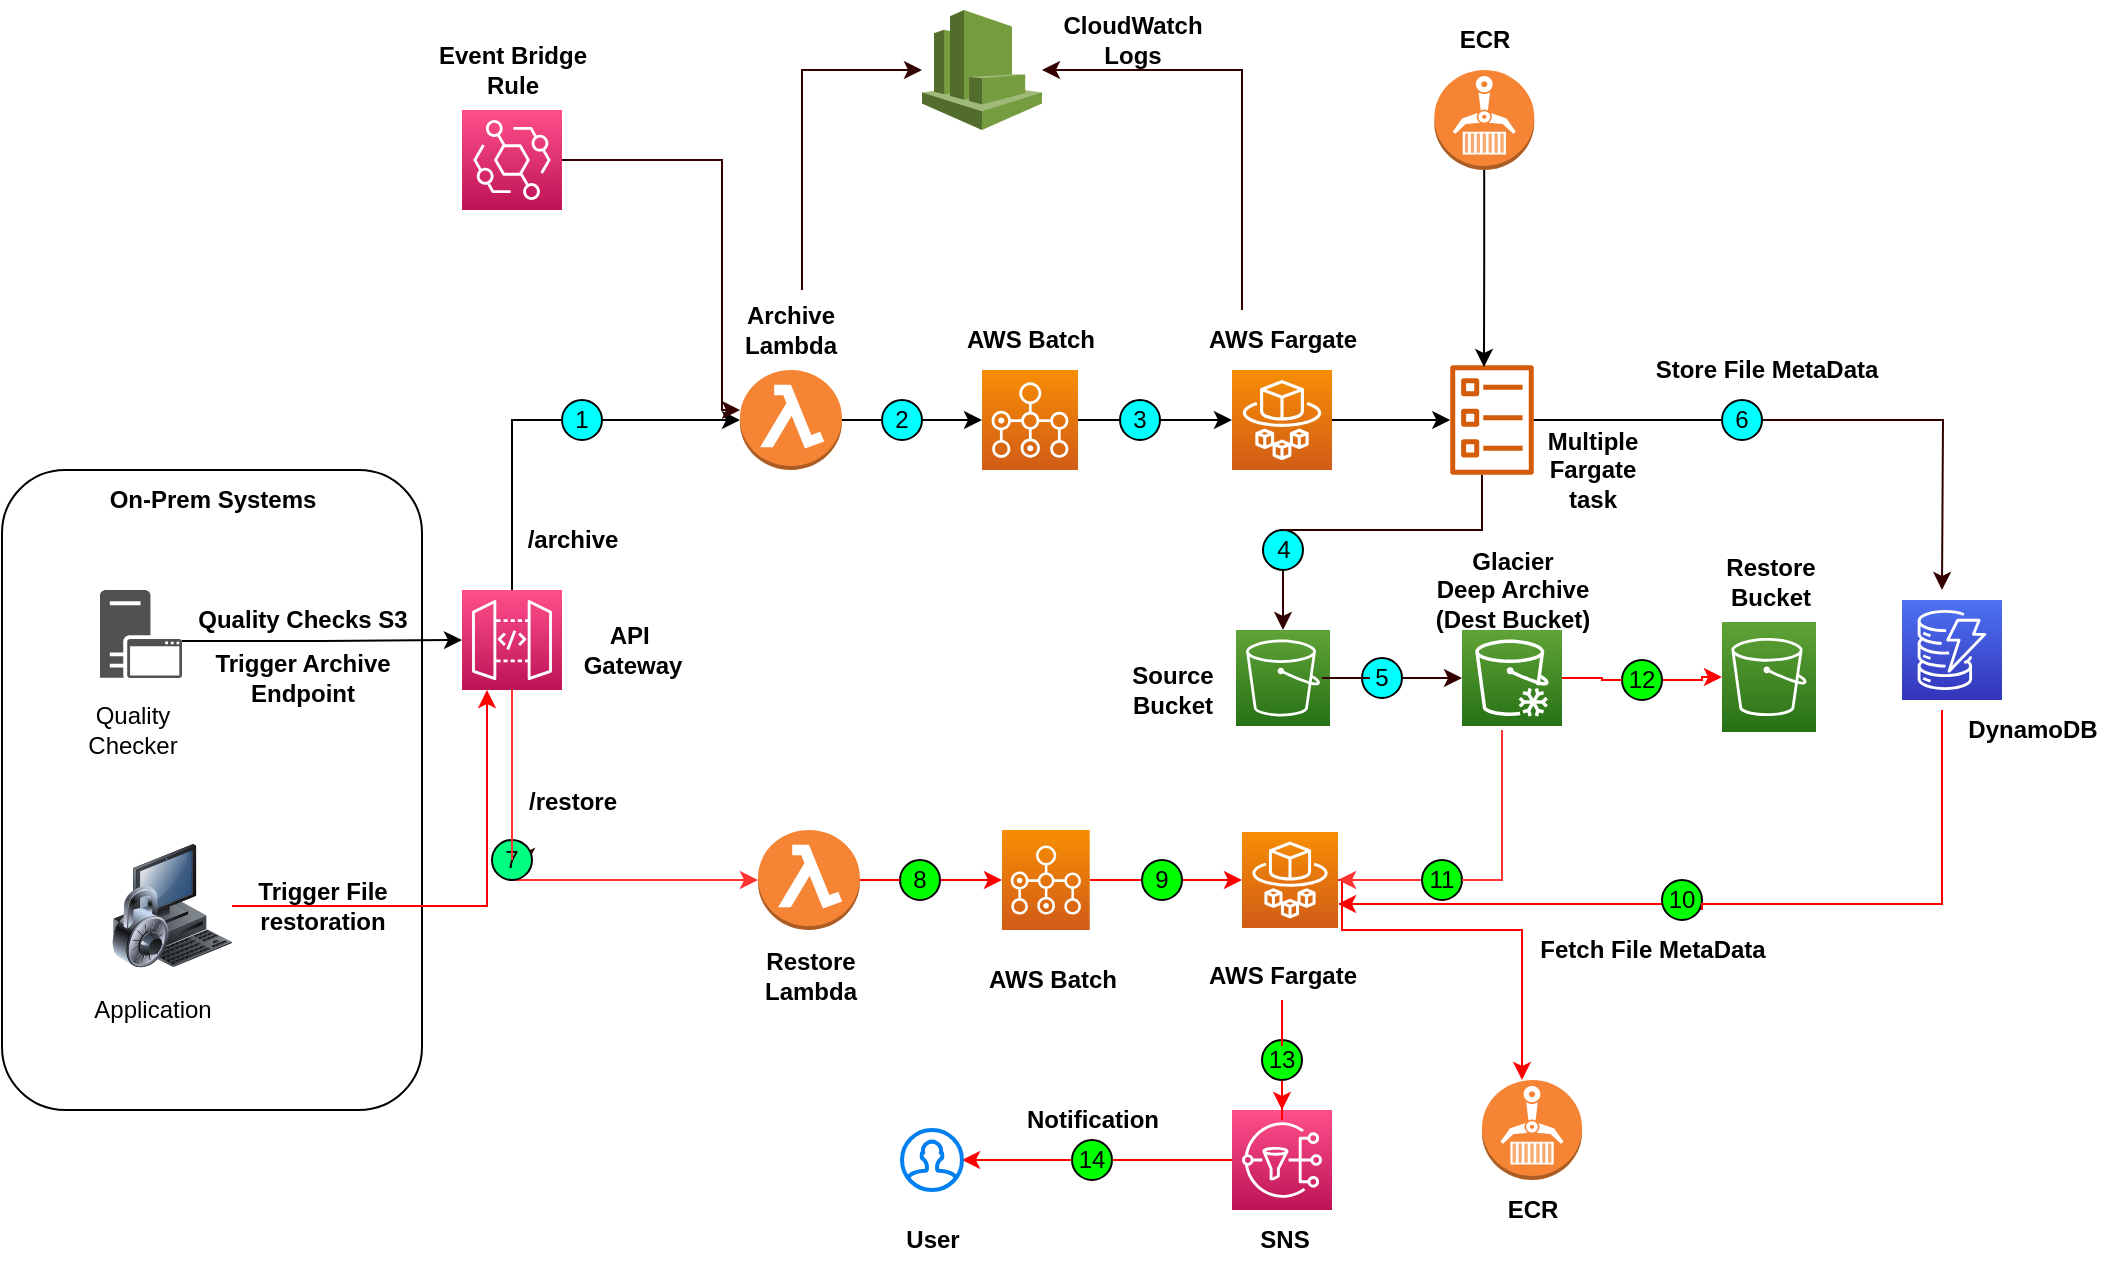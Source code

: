 <mxfile version="20.3.0" type="device" pages="2"><diagram id="QZv9KkBPUdfw9VByg1tx" name="Page-1"><mxGraphModel dx="1242" dy="1817" grid="1" gridSize="10" guides="1" tooltips="1" connect="1" arrows="1" fold="1" page="1" pageScale="1" pageWidth="827" pageHeight="1169" math="0" shadow="0"><root><mxCell id="0"/><mxCell id="1" parent="0"/><mxCell id="D6WN6MfBSXPcnSulpC5y-43" value="" style="rounded=1;whiteSpace=wrap;html=1;" parent="1" vertex="1"><mxGeometry x="10" y="160" width="210" height="320" as="geometry"/></mxCell><mxCell id="D6WN6MfBSXPcnSulpC5y-12" style="edgeStyle=orthogonalEdgeStyle;rounded=0;orthogonalLoop=1;jettySize=auto;html=1;entryX=0;entryY=0.5;entryDx=0;entryDy=0;entryPerimeter=0;startArrow=none;" parent="1" source="D6WN6MfBSXPcnSulpC5y-58" target="D6WN6MfBSXPcnSulpC5y-2" edge="1"><mxGeometry relative="1" as="geometry"><Array as="points"><mxPoint x="270" y="135"/></Array></mxGeometry></mxCell><mxCell id="D6WN6MfBSXPcnSulpC5y-13" style="edgeStyle=orthogonalEdgeStyle;rounded=0;orthogonalLoop=1;jettySize=auto;html=1;entryX=0;entryY=0.5;entryDx=0;entryDy=0;entryPerimeter=0;fillColor=#FF0000;strokeColor=#FF3333;startArrow=none;" parent="1" source="D6WN6MfBSXPcnSulpC5y-73" target="D6WN6MfBSXPcnSulpC5y-3" edge="1"><mxGeometry relative="1" as="geometry"><Array as="points"><mxPoint x="270" y="365"/></Array></mxGeometry></mxCell><mxCell id="D6WN6MfBSXPcnSulpC5y-1" value="" style="sketch=0;points=[[0,0,0],[0.25,0,0],[0.5,0,0],[0.75,0,0],[1,0,0],[0,1,0],[0.25,1,0],[0.5,1,0],[0.75,1,0],[1,1,0],[0,0.25,0],[0,0.5,0],[0,0.75,0],[1,0.25,0],[1,0.5,0],[1,0.75,0]];outlineConnect=0;fontColor=#232F3E;gradientColor=#FF4F8B;gradientDirection=north;fillColor=#BC1356;strokeColor=#ffffff;dashed=0;verticalLabelPosition=bottom;verticalAlign=top;align=center;html=1;fontSize=12;fontStyle=0;aspect=fixed;shape=mxgraph.aws4.resourceIcon;resIcon=mxgraph.aws4.api_gateway;" parent="1" vertex="1"><mxGeometry x="240" y="220" width="50" height="50" as="geometry"/></mxCell><mxCell id="D6WN6MfBSXPcnSulpC5y-14" style="edgeStyle=orthogonalEdgeStyle;rounded=0;orthogonalLoop=1;jettySize=auto;html=1;entryX=0;entryY=0.5;entryDx=0;entryDy=0;entryPerimeter=0;" parent="1" source="D6WN6MfBSXPcnSulpC5y-2" target="D6WN6MfBSXPcnSulpC5y-4" edge="1"><mxGeometry relative="1" as="geometry"/></mxCell><mxCell id="D6WN6MfBSXPcnSulpC5y-2" value="" style="outlineConnect=0;dashed=0;verticalLabelPosition=bottom;verticalAlign=top;align=center;html=1;shape=mxgraph.aws3.lambda_function;fillColor=#F58534;gradientColor=none;" parent="1" vertex="1"><mxGeometry x="379" y="110" width="51" height="50" as="geometry"/></mxCell><mxCell id="D6WN6MfBSXPcnSulpC5y-15" style="edgeStyle=orthogonalEdgeStyle;rounded=0;orthogonalLoop=1;jettySize=auto;html=1;entryX=0;entryY=0.5;entryDx=0;entryDy=0;entryPerimeter=0;strokeColor=#FF0000;startArrow=none;" parent="1" source="D6WN6MfBSXPcnSulpC5y-80" target="D6WN6MfBSXPcnSulpC5y-5" edge="1"><mxGeometry relative="1" as="geometry"/></mxCell><mxCell id="D6WN6MfBSXPcnSulpC5y-3" value="" style="outlineConnect=0;dashed=0;verticalLabelPosition=bottom;verticalAlign=top;align=center;html=1;shape=mxgraph.aws3.lambda_function;fillColor=#F58534;gradientColor=none;" parent="1" vertex="1"><mxGeometry x="388" y="340" width="51" height="50" as="geometry"/></mxCell><mxCell id="D6WN6MfBSXPcnSulpC5y-21" style="edgeStyle=orthogonalEdgeStyle;rounded=0;orthogonalLoop=1;jettySize=auto;html=1;entryX=0;entryY=0.5;entryDx=0;entryDy=0;entryPerimeter=0;startArrow=none;" parent="1" source="D6WN6MfBSXPcnSulpC5y-62" target="D6WN6MfBSXPcnSulpC5y-6" edge="1"><mxGeometry relative="1" as="geometry"/></mxCell><mxCell id="D6WN6MfBSXPcnSulpC5y-4" value="" style="sketch=0;points=[[0,0,0],[0.25,0,0],[0.5,0,0],[0.75,0,0],[1,0,0],[0,1,0],[0.25,1,0],[0.5,1,0],[0.75,1,0],[1,1,0],[0,0.25,0],[0,0.5,0],[0,0.75,0],[1,0.25,0],[1,0.5,0],[1,0.75,0]];outlineConnect=0;fontColor=#232F3E;gradientColor=#F78E04;gradientDirection=north;fillColor=#D05C17;strokeColor=#ffffff;dashed=0;verticalLabelPosition=bottom;verticalAlign=top;align=center;html=1;fontSize=12;fontStyle=0;aspect=fixed;shape=mxgraph.aws4.resourceIcon;resIcon=mxgraph.aws4.batch;" parent="1" vertex="1"><mxGeometry x="500" y="110" width="48" height="50" as="geometry"/></mxCell><mxCell id="D6WN6MfBSXPcnSulpC5y-20" style="edgeStyle=orthogonalEdgeStyle;rounded=0;orthogonalLoop=1;jettySize=auto;html=1;entryX=0;entryY=0.5;entryDx=0;entryDy=0;entryPerimeter=0;strokeColor=#FF0000;" parent="1" source="D6WN6MfBSXPcnSulpC5y-5" target="D6WN6MfBSXPcnSulpC5y-7" edge="1"><mxGeometry relative="1" as="geometry"/></mxCell><mxCell id="D6WN6MfBSXPcnSulpC5y-5" value="" style="sketch=0;points=[[0,0,0],[0.25,0,0],[0.5,0,0],[0.75,0,0],[1,0,0],[0,1,0],[0.25,1,0],[0.5,1,0],[0.75,1,0],[1,1,0],[0,0.25,0],[0,0.5,0],[0,0.75,0],[1,0.25,0],[1,0.5,0],[1,0.75,0]];outlineConnect=0;fontColor=#232F3E;gradientColor=#F78E04;gradientDirection=north;fillColor=#D05C17;strokeColor=#ffffff;dashed=0;verticalLabelPosition=bottom;verticalAlign=top;align=center;html=1;fontSize=12;fontStyle=0;aspect=fixed;shape=mxgraph.aws4.resourceIcon;resIcon=mxgraph.aws4.batch;" parent="1" vertex="1"><mxGeometry x="510" y="340" width="43.86" height="50" as="geometry"/></mxCell><mxCell id="D6WN6MfBSXPcnSulpC5y-56" style="edgeStyle=orthogonalEdgeStyle;rounded=0;orthogonalLoop=1;jettySize=auto;html=1;entryX=0.5;entryY=0;entryDx=0;entryDy=0;entryPerimeter=0;strokeColor=#330000;fillColor=#FF0000;startArrow=none;" parent="1" source="D6WN6MfBSXPcnSulpC5y-64" target="D6WN6MfBSXPcnSulpC5y-27" edge="1"><mxGeometry relative="1" as="geometry"/></mxCell><mxCell id="D_nGCjw0Bk9l_k4n3N_F-2" style="edgeStyle=orthogonalEdgeStyle;rounded=0;orthogonalLoop=1;jettySize=auto;html=1;" edge="1" parent="1" source="D6WN6MfBSXPcnSulpC5y-6" target="GZ-MJwSjL1NUbQyqYoWE-3"><mxGeometry relative="1" as="geometry"><mxPoint x="720" y="135" as="targetPoint"/></mxGeometry></mxCell><mxCell id="D6WN6MfBSXPcnSulpC5y-6" value="" style="sketch=0;points=[[0,0,0],[0.25,0,0],[0.5,0,0],[0.75,0,0],[1,0,0],[0,1,0],[0.25,1,0],[0.5,1,0],[0.75,1,0],[1,1,0],[0,0.25,0],[0,0.5,0],[0,0.75,0],[1,0.25,0],[1,0.5,0],[1,0.75,0]];outlineConnect=0;fontColor=#232F3E;gradientColor=#F78E04;gradientDirection=north;fillColor=#D05C17;strokeColor=#ffffff;dashed=0;verticalLabelPosition=bottom;verticalAlign=top;align=center;html=1;fontSize=12;fontStyle=0;aspect=fixed;shape=mxgraph.aws4.resourceIcon;resIcon=mxgraph.aws4.fargate;" parent="1" vertex="1"><mxGeometry x="625" y="110" width="50" height="50" as="geometry"/></mxCell><mxCell id="D_nGCjw0Bk9l_k4n3N_F-8" style="edgeStyle=orthogonalEdgeStyle;rounded=0;orthogonalLoop=1;jettySize=auto;html=1;strokeColor=#FF0000;" edge="1" parent="1" source="D6WN6MfBSXPcnSulpC5y-7" target="D_nGCjw0Bk9l_k4n3N_F-6"><mxGeometry relative="1" as="geometry"><Array as="points"><mxPoint x="680" y="365"/><mxPoint x="680" y="390"/><mxPoint x="770" y="390"/></Array></mxGeometry></mxCell><mxCell id="D6WN6MfBSXPcnSulpC5y-7" value="" style="sketch=0;points=[[0,0,0],[0.25,0,0],[0.5,0,0],[0.75,0,0],[1,0,0],[0,1,0],[0.25,1,0],[0.5,1,0],[0.75,1,0],[1,1,0],[0,0.25,0],[0,0.5,0],[0,0.75,0],[1,0.25,0],[1,0.5,0],[1,0.75,0]];outlineConnect=0;fontColor=#232F3E;gradientColor=#F78E04;gradientDirection=north;fillColor=#D05C17;strokeColor=#ffffff;dashed=0;verticalLabelPosition=bottom;verticalAlign=top;align=center;html=1;fontSize=12;fontStyle=0;aspect=fixed;shape=mxgraph.aws4.resourceIcon;resIcon=mxgraph.aws4.fargate;" parent="1" vertex="1"><mxGeometry x="630" y="341" width="48" height="48" as="geometry"/></mxCell><mxCell id="D6WN6MfBSXPcnSulpC5y-8" value="" style="sketch=0;points=[[0,0,0],[0.25,0,0],[0.5,0,0],[0.75,0,0],[1,0,0],[0,1,0],[0.25,1,0],[0.5,1,0],[0.75,1,0],[1,1,0],[0,0.25,0],[0,0.5,0],[0,0.75,0],[1,0.25,0],[1,0.5,0],[1,0.75,0]];outlineConnect=0;fontColor=#232F3E;gradientColor=#60A337;gradientDirection=north;fillColor=#277116;strokeColor=#ffffff;dashed=0;verticalLabelPosition=bottom;verticalAlign=top;align=center;html=1;fontSize=12;fontStyle=0;aspect=fixed;shape=mxgraph.aws4.resourceIcon;resIcon=mxgraph.aws4.glacier;" parent="1" vertex="1"><mxGeometry x="740" y="240" width="50" height="48" as="geometry"/></mxCell><mxCell id="D6WN6MfBSXPcnSulpC5y-53" style="edgeStyle=orthogonalEdgeStyle;rounded=0;orthogonalLoop=1;jettySize=auto;html=1;strokeColor=#FF0000;fillColor=#FF0000;" parent="1" source="D6WN6MfBSXPcnSulpC5y-10" target="D6WN6MfBSXPcnSulpC5y-52" edge="1"><mxGeometry relative="1" as="geometry"/></mxCell><mxCell id="D6WN6MfBSXPcnSulpC5y-10" value="" style="sketch=0;points=[[0,0,0],[0.25,0,0],[0.5,0,0],[0.75,0,0],[1,0,0],[0,1,0],[0.25,1,0],[0.5,1,0],[0.75,1,0],[1,1,0],[0,0.25,0],[0,0.5,0],[0,0.75,0],[1,0.25,0],[1,0.5,0],[1,0.75,0]];outlineConnect=0;fontColor=#232F3E;gradientColor=#FF4F8B;gradientDirection=north;fillColor=#BC1356;strokeColor=#ffffff;dashed=0;verticalLabelPosition=bottom;verticalAlign=top;align=center;html=1;fontSize=12;fontStyle=0;aspect=fixed;shape=mxgraph.aws4.resourceIcon;resIcon=mxgraph.aws4.sns;" parent="1" vertex="1"><mxGeometry x="625" y="480" width="50" height="50" as="geometry"/></mxCell><mxCell id="D6WN6MfBSXPcnSulpC5y-11" value="" style="sketch=0;points=[[0,0,0],[0.25,0,0],[0.5,0,0],[0.75,0,0],[1,0,0],[0,1,0],[0.25,1,0],[0.5,1,0],[0.75,1,0],[1,1,0],[0,0.25,0],[0,0.5,0],[0,0.75,0],[1,0.25,0],[1,0.5,0],[1,0.75,0]];outlineConnect=0;fontColor=#232F3E;gradientColor=#4D72F3;gradientDirection=north;fillColor=#3334B9;strokeColor=#ffffff;dashed=0;verticalLabelPosition=bottom;verticalAlign=top;align=center;html=1;fontSize=12;fontStyle=0;aspect=fixed;shape=mxgraph.aws4.resourceIcon;resIcon=mxgraph.aws4.dynamodb;" parent="1" vertex="1"><mxGeometry x="960" y="225" width="50" height="50" as="geometry"/></mxCell><mxCell id="D6WN6MfBSXPcnSulpC5y-16" value="AWS Batch" style="text;html=1;resizable=0;autosize=1;align=center;verticalAlign=middle;points=[];fillColor=none;strokeColor=none;rounded=0;fontStyle=1" parent="1" vertex="1"><mxGeometry x="479" y="80" width="90" height="30" as="geometry"/></mxCell><mxCell id="D6WN6MfBSXPcnSulpC5y-17" value="AWS Batch" style="text;html=1;resizable=0;autosize=1;align=center;verticalAlign=middle;points=[];fillColor=none;strokeColor=none;rounded=0;fontStyle=1" parent="1" vertex="1"><mxGeometry x="490" y="400" width="90" height="30" as="geometry"/></mxCell><mxCell id="D6WN6MfBSXPcnSulpC5y-96" style="edgeStyle=orthogonalEdgeStyle;rounded=0;orthogonalLoop=1;jettySize=auto;html=1;strokeColor=#330000;fillColor=#FF0000;" parent="1" source="D6WN6MfBSXPcnSulpC5y-18" target="D6WN6MfBSXPcnSulpC5y-94" edge="1"><mxGeometry relative="1" as="geometry"><Array as="points"><mxPoint x="410" y="-40"/></Array></mxGeometry></mxCell><mxCell id="D6WN6MfBSXPcnSulpC5y-18" value="Archive&lt;br&gt;Lambda" style="text;html=1;resizable=0;autosize=1;align=center;verticalAlign=middle;points=[];fillColor=none;strokeColor=none;rounded=0;fontStyle=1" parent="1" vertex="1"><mxGeometry x="369" y="70" width="70" height="40" as="geometry"/></mxCell><mxCell id="D6WN6MfBSXPcnSulpC5y-19" value="Restore&lt;br&gt;Lambda" style="text;html=1;resizable=0;autosize=1;align=center;verticalAlign=middle;points=[];fillColor=none;strokeColor=none;rounded=0;fontStyle=1" parent="1" vertex="1"><mxGeometry x="379" y="393" width="70" height="40" as="geometry"/></mxCell><mxCell id="D6WN6MfBSXPcnSulpC5y-98" style="edgeStyle=orthogonalEdgeStyle;rounded=0;orthogonalLoop=1;jettySize=auto;html=1;strokeColor=#330000;fillColor=#FF0000;" parent="1" source="D6WN6MfBSXPcnSulpC5y-22" edge="1"><mxGeometry relative="1" as="geometry"><mxPoint x="530" y="-40" as="targetPoint"/><Array as="points"><mxPoint x="630" y="-40"/></Array></mxGeometry></mxCell><mxCell id="D6WN6MfBSXPcnSulpC5y-22" value="AWS Fargate" style="text;html=1;resizable=0;autosize=1;align=center;verticalAlign=middle;points=[];fillColor=none;strokeColor=none;rounded=0;fontStyle=1" parent="1" vertex="1"><mxGeometry x="600" y="80" width="100" height="30" as="geometry"/></mxCell><mxCell id="D6WN6MfBSXPcnSulpC5y-36" style="edgeStyle=orthogonalEdgeStyle;rounded=0;orthogonalLoop=1;jettySize=auto;html=1;entryX=0.5;entryY=0;entryDx=0;entryDy=0;entryPerimeter=0;strokeColor=#FF0000;startArrow=none;" parent="1" source="D6WN6MfBSXPcnSulpC5y-99" target="D6WN6MfBSXPcnSulpC5y-10" edge="1"><mxGeometry relative="1" as="geometry"/></mxCell><mxCell id="D6WN6MfBSXPcnSulpC5y-23" value="AWS Fargate" style="text;html=1;resizable=0;autosize=1;align=center;verticalAlign=middle;points=[];fillColor=none;strokeColor=none;rounded=0;fontStyle=1" parent="1" vertex="1"><mxGeometry x="600" y="398" width="100" height="30" as="geometry"/></mxCell><mxCell id="D6WN6MfBSXPcnSulpC5y-87" style="edgeStyle=orthogonalEdgeStyle;rounded=0;orthogonalLoop=1;jettySize=auto;html=1;entryX=1;entryY=0.75;entryDx=0;entryDy=0;entryPerimeter=0;strokeColor=#FF0000;fillColor=#FF0000;startArrow=none;" parent="1" source="D6WN6MfBSXPcnSulpC5y-88" target="D6WN6MfBSXPcnSulpC5y-7" edge="1"><mxGeometry relative="1" as="geometry"><Array as="points"><mxPoint x="800" y="377"/><mxPoint x="800" y="377"/></Array></mxGeometry></mxCell><mxCell id="D6WN6MfBSXPcnSulpC5y-26" value="DynamoDB" style="text;html=1;resizable=0;autosize=1;align=center;verticalAlign=middle;points=[];fillColor=none;strokeColor=none;rounded=0;fontStyle=1" parent="1" vertex="1"><mxGeometry x="980" y="275" width="90" height="30" as="geometry"/></mxCell><mxCell id="D6WN6MfBSXPcnSulpC5y-57" style="edgeStyle=orthogonalEdgeStyle;rounded=0;orthogonalLoop=1;jettySize=auto;html=1;entryX=0;entryY=0.5;entryDx=0;entryDy=0;entryPerimeter=0;strokeColor=#330000;fillColor=#FF0000;startArrow=none;" parent="1" source="D6WN6MfBSXPcnSulpC5y-66" target="D6WN6MfBSXPcnSulpC5y-8" edge="1"><mxGeometry relative="1" as="geometry"/></mxCell><mxCell id="D6WN6MfBSXPcnSulpC5y-27" value="" style="sketch=0;points=[[0,0,0],[0.25,0,0],[0.5,0,0],[0.75,0,0],[1,0,0],[0,1,0],[0.25,1,0],[0.5,1,0],[0.75,1,0],[1,1,0],[0,0.25,0],[0,0.5,0],[0,0.75,0],[1,0.25,0],[1,0.5,0],[1,0.75,0]];outlineConnect=0;fontColor=#232F3E;gradientColor=#60A337;gradientDirection=north;fillColor=#277116;strokeColor=#ffffff;dashed=0;verticalLabelPosition=bottom;verticalAlign=top;align=center;html=1;fontSize=12;fontStyle=0;aspect=fixed;shape=mxgraph.aws4.resourceIcon;resIcon=mxgraph.aws4.s3;" parent="1" vertex="1"><mxGeometry x="627" y="240" width="47" height="48" as="geometry"/></mxCell><mxCell id="D6WN6MfBSXPcnSulpC5y-28" value="Source&lt;br&gt;Bucket" style="text;html=1;resizable=0;autosize=1;align=center;verticalAlign=middle;points=[];fillColor=none;strokeColor=none;rounded=0;fontStyle=1" parent="1" vertex="1"><mxGeometry x="565" y="250" width="60" height="40" as="geometry"/></mxCell><mxCell id="D6WN6MfBSXPcnSulpC5y-33" style="edgeStyle=orthogonalEdgeStyle;rounded=0;orthogonalLoop=1;jettySize=auto;html=1;entryX=1;entryY=0.5;entryDx=0;entryDy=0;entryPerimeter=0;strokeColor=#FF3333;startArrow=none;" parent="1" source="D6WN6MfBSXPcnSulpC5y-84" target="D6WN6MfBSXPcnSulpC5y-7" edge="1"><mxGeometry relative="1" as="geometry"><mxPoint x="760" y="290" as="sourcePoint"/><Array as="points"/></mxGeometry></mxCell><mxCell id="D6WN6MfBSXPcnSulpC5y-29" value="Glacier&lt;br&gt;Deep Archive&lt;br&gt;(Dest Bucket)" style="text;html=1;resizable=0;autosize=1;align=center;verticalAlign=middle;points=[];fillColor=none;strokeColor=none;rounded=0;fontStyle=1" parent="1" vertex="1"><mxGeometry x="715" y="190" width="100" height="60" as="geometry"/></mxCell><mxCell id="D6WN6MfBSXPcnSulpC5y-38" style="edgeStyle=orthogonalEdgeStyle;rounded=0;orthogonalLoop=1;jettySize=auto;html=1;entryX=0;entryY=0.5;entryDx=0;entryDy=0;entryPerimeter=0;exitX=1;exitY=0.58;exitDx=0;exitDy=0;exitPerimeter=0;" parent="1" source="D6WN6MfBSXPcnSulpC5y-44" target="D6WN6MfBSXPcnSulpC5y-1" edge="1"><mxGeometry relative="1" as="geometry"><mxPoint x="130" y="245" as="sourcePoint"/></mxGeometry></mxCell><mxCell id="D6WN6MfBSXPcnSulpC5y-39" value="/archive" style="text;html=1;resizable=0;autosize=1;align=center;verticalAlign=middle;points=[];fillColor=none;strokeColor=none;rounded=0;fontStyle=1" parent="1" vertex="1"><mxGeometry x="260" y="180" width="70" height="30" as="geometry"/></mxCell><mxCell id="D6WN6MfBSXPcnSulpC5y-40" value="/restore" style="text;html=1;resizable=0;autosize=1;align=center;verticalAlign=middle;points=[];fillColor=none;strokeColor=none;rounded=0;fontStyle=1;shadow=0;" parent="1" vertex="1"><mxGeometry x="260" y="311" width="70" height="30" as="geometry"/></mxCell><mxCell id="D6WN6MfBSXPcnSulpC5y-41" value="API&amp;nbsp;&lt;br&gt;Gateway" style="text;html=1;resizable=0;autosize=1;align=center;verticalAlign=middle;points=[];fillColor=none;strokeColor=none;rounded=0;fontStyle=1" parent="1" vertex="1"><mxGeometry x="290" y="230" width="70" height="40" as="geometry"/></mxCell><mxCell id="D6WN6MfBSXPcnSulpC5y-42" value="SNS" style="text;html=1;resizable=0;autosize=1;align=center;verticalAlign=middle;points=[];fillColor=none;strokeColor=none;rounded=0;fontStyle=1" parent="1" vertex="1"><mxGeometry x="625.5" y="530" width="50" height="30" as="geometry"/></mxCell><mxCell id="D6WN6MfBSXPcnSulpC5y-44" value="" style="sketch=0;pointerEvents=1;shadow=0;dashed=0;html=1;strokeColor=none;labelPosition=center;verticalLabelPosition=bottom;verticalAlign=top;align=center;fillColor=#515151;shape=mxgraph.mscae.system_center.secondary_site" parent="1" vertex="1"><mxGeometry x="59" y="220" width="41" height="44" as="geometry"/></mxCell><mxCell id="D6WN6MfBSXPcnSulpC5y-49" style="edgeStyle=orthogonalEdgeStyle;rounded=0;orthogonalLoop=1;jettySize=auto;html=1;entryX=0.25;entryY=1;entryDx=0;entryDy=0;entryPerimeter=0;strokeColor=#FF0000;" parent="1" source="D6WN6MfBSXPcnSulpC5y-45" target="D6WN6MfBSXPcnSulpC5y-1" edge="1"><mxGeometry relative="1" as="geometry"/></mxCell><mxCell id="D6WN6MfBSXPcnSulpC5y-45" value="" style="image;html=1;image=img/lib/clip_art/computers/Secure_System_128x128.png" parent="1" vertex="1"><mxGeometry x="65" y="347" width="60" height="62" as="geometry"/></mxCell><mxCell id="D6WN6MfBSXPcnSulpC5y-46" value="Quality Checks S3" style="text;html=1;resizable=0;autosize=1;align=center;verticalAlign=middle;points=[];fillColor=none;strokeColor=none;rounded=0;fontStyle=1" parent="1" vertex="1"><mxGeometry x="95" y="220" width="130" height="30" as="geometry"/></mxCell><mxCell id="D6WN6MfBSXPcnSulpC5y-47" value="Trigger Archive&lt;br&gt;Endpoint" style="text;html=1;resizable=0;autosize=1;align=center;verticalAlign=middle;points=[];fillColor=none;strokeColor=none;rounded=0;fontStyle=1" parent="1" vertex="1"><mxGeometry x="105" y="244" width="110" height="40" as="geometry"/></mxCell><mxCell id="D6WN6MfBSXPcnSulpC5y-48" value="Quality&lt;br&gt;Checker" style="text;html=1;resizable=0;autosize=1;align=center;verticalAlign=middle;points=[];fillColor=none;strokeColor=none;rounded=0;fontStyle=0" parent="1" vertex="1"><mxGeometry x="40" y="270" width="70" height="40" as="geometry"/></mxCell><mxCell id="D6WN6MfBSXPcnSulpC5y-50" value="Application" style="text;html=1;resizable=0;autosize=1;align=center;verticalAlign=middle;points=[];fillColor=none;strokeColor=none;rounded=0;fontStyle=0" parent="1" vertex="1"><mxGeometry x="45" y="415" width="80" height="30" as="geometry"/></mxCell><mxCell id="D6WN6MfBSXPcnSulpC5y-51" value="Trigger File&lt;br&gt;restoration" style="text;html=1;resizable=0;autosize=1;align=center;verticalAlign=middle;points=[];fillColor=none;strokeColor=none;rounded=0;fontStyle=1" parent="1" vertex="1"><mxGeometry x="125" y="358" width="90" height="40" as="geometry"/></mxCell><mxCell id="D6WN6MfBSXPcnSulpC5y-52" value="" style="html=1;verticalLabelPosition=bottom;align=center;labelBackgroundColor=#ffffff;verticalAlign=top;strokeWidth=2;strokeColor=#0080F0;shadow=0;dashed=0;shape=mxgraph.ios7.icons.user;" parent="1" vertex="1"><mxGeometry x="460" y="490" width="30" height="30" as="geometry"/></mxCell><mxCell id="D6WN6MfBSXPcnSulpC5y-54" value="User" style="text;html=1;resizable=0;autosize=1;align=center;verticalAlign=middle;points=[];fillColor=none;strokeColor=none;rounded=0;fontStyle=1" parent="1" vertex="1"><mxGeometry x="450" y="530" width="50" height="30" as="geometry"/></mxCell><mxCell id="D6WN6MfBSXPcnSulpC5y-55" value="Notification" style="text;html=1;resizable=0;autosize=1;align=center;verticalAlign=middle;points=[];fillColor=none;strokeColor=none;rounded=0;fontStyle=1" parent="1" vertex="1"><mxGeometry x="510" y="470" width="90" height="30" as="geometry"/></mxCell><mxCell id="D6WN6MfBSXPcnSulpC5y-58" value="1" style="ellipse;whiteSpace=wrap;html=1;fillColor=#00FFFF;" parent="1" vertex="1"><mxGeometry x="290" y="125" width="20" height="20" as="geometry"/></mxCell><mxCell id="D6WN6MfBSXPcnSulpC5y-59" value="" style="edgeStyle=orthogonalEdgeStyle;rounded=0;orthogonalLoop=1;jettySize=auto;html=1;entryX=0;entryY=0.5;entryDx=0;entryDy=0;entryPerimeter=0;endArrow=none;" parent="1" source="D6WN6MfBSXPcnSulpC5y-1" target="D6WN6MfBSXPcnSulpC5y-58" edge="1"><mxGeometry relative="1" as="geometry"><mxPoint x="270" y="220" as="sourcePoint"/><mxPoint x="379" y="135" as="targetPoint"/><Array as="points"/></mxGeometry></mxCell><mxCell id="D6WN6MfBSXPcnSulpC5y-61" value="2" style="ellipse;whiteSpace=wrap;html=1;fillColor=#00FFFF;" parent="1" vertex="1"><mxGeometry x="450" y="125" width="20" height="20" as="geometry"/></mxCell><mxCell id="D6WN6MfBSXPcnSulpC5y-62" value="3" style="ellipse;whiteSpace=wrap;html=1;fillColor=#00FFFF;" parent="1" vertex="1"><mxGeometry x="569" y="125" width="20" height="20" as="geometry"/></mxCell><mxCell id="D6WN6MfBSXPcnSulpC5y-63" value="" style="edgeStyle=orthogonalEdgeStyle;rounded=0;orthogonalLoop=1;jettySize=auto;html=1;entryX=0;entryY=0.5;entryDx=0;entryDy=0;entryPerimeter=0;endArrow=none;" parent="1" source="D6WN6MfBSXPcnSulpC5y-4" target="D6WN6MfBSXPcnSulpC5y-62" edge="1"><mxGeometry relative="1" as="geometry"><mxPoint x="548" y="135" as="sourcePoint"/><mxPoint x="625" y="135" as="targetPoint"/></mxGeometry></mxCell><mxCell id="D6WN6MfBSXPcnSulpC5y-64" value="4" style="ellipse;whiteSpace=wrap;html=1;fillColor=#00FFFF;" parent="1" vertex="1"><mxGeometry x="640.5" y="190" width="20" height="20" as="geometry"/></mxCell><mxCell id="D6WN6MfBSXPcnSulpC5y-65" value="" style="edgeStyle=orthogonalEdgeStyle;rounded=0;orthogonalLoop=1;jettySize=auto;html=1;entryX=0.5;entryY=0;entryDx=0;entryDy=0;entryPerimeter=0;strokeColor=#330000;fillColor=#FF0000;endArrow=none;" parent="1" source="GZ-MJwSjL1NUbQyqYoWE-3" target="D6WN6MfBSXPcnSulpC5y-64" edge="1"><mxGeometry relative="1" as="geometry"><mxPoint x="710" y="170" as="sourcePoint"/><mxPoint x="650.5" y="240" as="targetPoint"/><Array as="points"><mxPoint x="750" y="190"/></Array></mxGeometry></mxCell><mxCell id="D6WN6MfBSXPcnSulpC5y-66" value="5" style="ellipse;whiteSpace=wrap;html=1;fillColor=#00FFFF;" parent="1" vertex="1"><mxGeometry x="690" y="254" width="20" height="20" as="geometry"/></mxCell><mxCell id="D6WN6MfBSXPcnSulpC5y-69" value="" style="edgeStyle=orthogonalEdgeStyle;rounded=0;orthogonalLoop=1;jettySize=auto;html=1;entryX=0;entryY=0.5;entryDx=0;entryDy=0;entryPerimeter=0;strokeColor=#330000;fillColor=#FF0000;endArrow=none;" parent="1" source="D6WN6MfBSXPcnSulpC5y-27" target="D6WN6MfBSXPcnSulpC5y-66" edge="1"><mxGeometry relative="1" as="geometry"><mxPoint x="674" y="264" as="sourcePoint"/><mxPoint x="740" y="264" as="targetPoint"/></mxGeometry></mxCell><mxCell id="D6WN6MfBSXPcnSulpC5y-79" style="edgeStyle=orthogonalEdgeStyle;rounded=0;orthogonalLoop=1;jettySize=auto;html=1;exitX=1;exitY=0;exitDx=0;exitDy=0;strokeColor=#330000;fillColor=#FF0000;" parent="1" source="D6WN6MfBSXPcnSulpC5y-73" edge="1"><mxGeometry relative="1" as="geometry"><mxPoint x="272" y="358" as="targetPoint"/></mxGeometry></mxCell><mxCell id="D6WN6MfBSXPcnSulpC5y-73" value="7" style="ellipse;whiteSpace=wrap;html=1;fillColor=#00FF80;" parent="1" vertex="1"><mxGeometry x="255" y="345" width="20" height="20" as="geometry"/></mxCell><mxCell id="D6WN6MfBSXPcnSulpC5y-78" value="" style="edgeStyle=orthogonalEdgeStyle;rounded=0;orthogonalLoop=1;jettySize=auto;html=1;fillColor=#FF0000;strokeColor=#FF3333;endArrow=none;" parent="1" source="D6WN6MfBSXPcnSulpC5y-1" edge="1"><mxGeometry relative="1" as="geometry"><mxPoint x="270" y="270" as="sourcePoint"/><mxPoint x="265" y="355" as="targetPoint"/><Array as="points"><mxPoint x="265" y="350"/><mxPoint x="265" y="350"/></Array></mxGeometry></mxCell><mxCell id="D6WN6MfBSXPcnSulpC5y-80" value="8" style="ellipse;whiteSpace=wrap;html=1;fillColor=#00FF00;" parent="1" vertex="1"><mxGeometry x="459" y="355" width="20" height="20" as="geometry"/></mxCell><mxCell id="D6WN6MfBSXPcnSulpC5y-81" value="" style="edgeStyle=orthogonalEdgeStyle;rounded=0;orthogonalLoop=1;jettySize=auto;html=1;entryX=0;entryY=0.5;entryDx=0;entryDy=0;entryPerimeter=0;strokeColor=#FF0000;endArrow=none;" parent="1" source="D6WN6MfBSXPcnSulpC5y-3" target="D6WN6MfBSXPcnSulpC5y-80" edge="1"><mxGeometry relative="1" as="geometry"><mxPoint x="439" y="365" as="sourcePoint"/><mxPoint x="510" y="365" as="targetPoint"/></mxGeometry></mxCell><mxCell id="D6WN6MfBSXPcnSulpC5y-82" value="9" style="ellipse;whiteSpace=wrap;html=1;fillColor=#00FF00;" parent="1" vertex="1"><mxGeometry x="580" y="355" width="20" height="20" as="geometry"/></mxCell><mxCell id="D6WN6MfBSXPcnSulpC5y-84" value="11" style="ellipse;whiteSpace=wrap;html=1;fillColor=#00FF00;" parent="1" vertex="1"><mxGeometry x="720" y="355" width="20" height="20" as="geometry"/></mxCell><mxCell id="D6WN6MfBSXPcnSulpC5y-85" value="" style="edgeStyle=orthogonalEdgeStyle;rounded=0;orthogonalLoop=1;jettySize=auto;html=1;entryX=1;entryY=0.5;entryDx=0;entryDy=0;entryPerimeter=0;strokeColor=#FF3333;endArrow=none;" parent="1" target="D6WN6MfBSXPcnSulpC5y-84" edge="1"><mxGeometry relative="1" as="geometry"><mxPoint x="760" y="290" as="sourcePoint"/><mxPoint x="678" y="365" as="targetPoint"/><Array as="points"><mxPoint x="760" y="365"/></Array></mxGeometry></mxCell><mxCell id="D6WN6MfBSXPcnSulpC5y-88" value="10" style="ellipse;whiteSpace=wrap;html=1;fillColor=#00FF00;" parent="1" vertex="1"><mxGeometry x="840" y="365" width="20" height="20" as="geometry"/></mxCell><mxCell id="D6WN6MfBSXPcnSulpC5y-89" value="" style="edgeStyle=orthogonalEdgeStyle;rounded=0;orthogonalLoop=1;jettySize=auto;html=1;entryX=1;entryY=0.75;entryDx=0;entryDy=0;entryPerimeter=0;strokeColor=#FF0000;fillColor=#FF0000;endArrow=none;" parent="1" target="D6WN6MfBSXPcnSulpC5y-88" edge="1"><mxGeometry relative="1" as="geometry"><mxPoint x="980" y="280" as="sourcePoint"/><mxPoint x="678" y="377" as="targetPoint"/><Array as="points"><mxPoint x="980" y="295"/><mxPoint x="980" y="377"/><mxPoint x="860" y="377"/></Array></mxGeometry></mxCell><mxCell id="D6WN6MfBSXPcnSulpC5y-92" value="Fetch File MetaData" style="text;html=1;resizable=0;autosize=1;align=center;verticalAlign=middle;points=[];fillColor=none;strokeColor=none;rounded=0;fontStyle=1" parent="1" vertex="1"><mxGeometry x="765" y="385" width="140" height="30" as="geometry"/></mxCell><mxCell id="D6WN6MfBSXPcnSulpC5y-93" value="Store File MetaData" style="text;html=1;resizable=0;autosize=1;align=center;verticalAlign=middle;points=[];fillColor=none;strokeColor=none;rounded=0;fontStyle=1" parent="1" vertex="1"><mxGeometry x="827" y="95" width="130" height="30" as="geometry"/></mxCell><mxCell id="D6WN6MfBSXPcnSulpC5y-94" value="" style="outlineConnect=0;dashed=0;verticalLabelPosition=bottom;verticalAlign=top;align=center;html=1;shape=mxgraph.aws3.cloudwatch;fillColor=#759C3E;gradientColor=none;shadow=0;strokeColor=#FF0000;" parent="1" vertex="1"><mxGeometry x="470" y="-70" width="60" height="60" as="geometry"/></mxCell><mxCell id="D6WN6MfBSXPcnSulpC5y-95" value="CloudWatch&lt;br&gt;Logs" style="text;html=1;resizable=0;autosize=1;align=center;verticalAlign=middle;points=[];fillColor=none;strokeColor=none;rounded=0;fontStyle=1" parent="1" vertex="1"><mxGeometry x="530" y="-75" width="90" height="40" as="geometry"/></mxCell><mxCell id="D6WN6MfBSXPcnSulpC5y-99" value="13" style="ellipse;whiteSpace=wrap;html=1;fillColor=#00FF00;" parent="1" vertex="1"><mxGeometry x="640" y="445" width="20" height="20" as="geometry"/></mxCell><mxCell id="D6WN6MfBSXPcnSulpC5y-100" value="" style="edgeStyle=orthogonalEdgeStyle;rounded=0;orthogonalLoop=1;jettySize=auto;html=1;entryX=0.5;entryY=0;entryDx=0;entryDy=0;entryPerimeter=0;strokeColor=#FF0000;endArrow=none;" parent="1" source="D6WN6MfBSXPcnSulpC5y-23" target="D6WN6MfBSXPcnSulpC5y-99" edge="1"><mxGeometry relative="1" as="geometry"><mxPoint x="650" y="428" as="sourcePoint"/><mxPoint x="650" y="480" as="targetPoint"/></mxGeometry></mxCell><mxCell id="D6WN6MfBSXPcnSulpC5y-101" value="14" style="ellipse;whiteSpace=wrap;html=1;fillColor=#00FF00;" parent="1" vertex="1"><mxGeometry x="545" y="495" width="20" height="20" as="geometry"/></mxCell><mxCell id="GZ-MJwSjL1NUbQyqYoWE-2" value="Multiple&lt;br&gt;Fargate&lt;br&gt;task" style="text;html=1;resizable=0;autosize=1;align=center;verticalAlign=middle;points=[];fillColor=none;strokeColor=none;rounded=0;fontStyle=1" parent="1" vertex="1"><mxGeometry x="770" y="130" width="70" height="60" as="geometry"/></mxCell><mxCell id="GZ-MJwSjL1NUbQyqYoWE-3" value="" style="sketch=0;outlineConnect=0;fontColor=#232F3E;gradientColor=none;fillColor=#D45B07;strokeColor=none;dashed=0;verticalLabelPosition=bottom;verticalAlign=top;align=center;html=1;fontSize=12;fontStyle=0;aspect=fixed;pointerEvents=1;shape=mxgraph.aws4.ecs_task;shadow=0;" parent="1" vertex="1"><mxGeometry x="733.86" y="107.57" width="42.28" height="54.85" as="geometry"/></mxCell><mxCell id="GZ-MJwSjL1NUbQyqYoWE-7" style="edgeStyle=orthogonalEdgeStyle;rounded=0;orthogonalLoop=1;jettySize=auto;html=1;strokeColor=#330000;fillColor=#FF0000;" parent="1" source="GZ-MJwSjL1NUbQyqYoWE-5" target="D6WN6MfBSXPcnSulpC5y-2" edge="1"><mxGeometry relative="1" as="geometry"><Array as="points"><mxPoint x="370" y="5"/><mxPoint x="370" y="130"/></Array></mxGeometry></mxCell><mxCell id="GZ-MJwSjL1NUbQyqYoWE-5" value="" style="sketch=0;points=[[0,0,0],[0.25,0,0],[0.5,0,0],[0.75,0,0],[1,0,0],[0,1,0],[0.25,1,0],[0.5,1,0],[0.75,1,0],[1,1,0],[0,0.25,0],[0,0.5,0],[0,0.75,0],[1,0.25,0],[1,0.5,0],[1,0.75,0]];outlineConnect=0;fontColor=#232F3E;gradientColor=#FF4F8B;gradientDirection=north;fillColor=#BC1356;strokeColor=#ffffff;dashed=0;verticalLabelPosition=bottom;verticalAlign=top;align=center;html=1;fontSize=12;fontStyle=0;aspect=fixed;shape=mxgraph.aws4.resourceIcon;resIcon=mxgraph.aws4.eventbridge;shadow=0;" parent="1" vertex="1"><mxGeometry x="240" y="-20" width="50" height="50" as="geometry"/></mxCell><mxCell id="GZ-MJwSjL1NUbQyqYoWE-6" value="Event Bridge&lt;br&gt;Rule" style="text;html=1;resizable=0;autosize=1;align=center;verticalAlign=middle;points=[];fillColor=none;strokeColor=none;rounded=0;fontStyle=1" parent="1" vertex="1"><mxGeometry x="215" y="-60" width="100" height="40" as="geometry"/></mxCell><mxCell id="GZ-MJwSjL1NUbQyqYoWE-9" value="" style="sketch=0;points=[[0,0,0],[0.25,0,0],[0.5,0,0],[0.75,0,0],[1,0,0],[0,1,0],[0.25,1,0],[0.5,1,0],[0.75,1,0],[1,1,0],[0,0.25,0],[0,0.5,0],[0,0.75,0],[1,0.25,0],[1,0.5,0],[1,0.75,0]];outlineConnect=0;fontColor=#232F3E;gradientColor=#60A337;gradientDirection=north;fillColor=#277116;strokeColor=#ffffff;dashed=0;verticalLabelPosition=bottom;verticalAlign=top;align=center;html=1;fontSize=12;fontStyle=0;aspect=fixed;shape=mxgraph.aws4.resourceIcon;resIcon=mxgraph.aws4.s3;" parent="1" vertex="1"><mxGeometry x="870" y="236" width="47" height="55" as="geometry"/></mxCell><mxCell id="GZ-MJwSjL1NUbQyqYoWE-10" value="Restore&lt;br&gt;Bucket" style="text;html=1;resizable=0;autosize=1;align=center;verticalAlign=middle;points=[];fillColor=none;strokeColor=none;rounded=0;fontStyle=1" parent="1" vertex="1"><mxGeometry x="858.5" y="196" width="70" height="40" as="geometry"/></mxCell><mxCell id="GZ-MJwSjL1NUbQyqYoWE-11" style="edgeStyle=orthogonalEdgeStyle;rounded=0;orthogonalLoop=1;jettySize=auto;html=1;entryX=0;entryY=0.5;entryDx=0;entryDy=0;entryPerimeter=0;strokeColor=#FF0000;fillColor=#FF0000;startArrow=none;" parent="1" source="D6WN6MfBSXPcnSulpC5y-60" target="GZ-MJwSjL1NUbQyqYoWE-9" edge="1"><mxGeometry relative="1" as="geometry"/></mxCell><mxCell id="D6WN6MfBSXPcnSulpC5y-60" value="12" style="ellipse;whiteSpace=wrap;html=1;fillColor=#00FF00;" parent="1" vertex="1"><mxGeometry x="820" y="255" width="20" height="20" as="geometry"/></mxCell><mxCell id="GZ-MJwSjL1NUbQyqYoWE-12" value="" style="edgeStyle=orthogonalEdgeStyle;rounded=0;orthogonalLoop=1;jettySize=auto;html=1;entryX=0;entryY=0.5;entryDx=0;entryDy=0;entryPerimeter=0;strokeColor=#FF0000;fillColor=#FF0000;endArrow=none;" parent="1" source="D6WN6MfBSXPcnSulpC5y-8" target="D6WN6MfBSXPcnSulpC5y-60" edge="1"><mxGeometry relative="1" as="geometry"><mxPoint x="790" y="264" as="sourcePoint"/><mxPoint x="870" y="263.5" as="targetPoint"/></mxGeometry></mxCell><mxCell id="GZ-MJwSjL1NUbQyqYoWE-15" style="edgeStyle=orthogonalEdgeStyle;rounded=0;orthogonalLoop=1;jettySize=auto;html=1;strokeColor=#330000;fillColor=#FF0000;" parent="1" source="D6WN6MfBSXPcnSulpC5y-70" edge="1"><mxGeometry relative="1" as="geometry"><mxPoint x="980" y="220" as="targetPoint"/></mxGeometry></mxCell><mxCell id="D6WN6MfBSXPcnSulpC5y-70" value="6" style="ellipse;whiteSpace=wrap;html=1;fillColor=#00FFFF;" parent="1" vertex="1"><mxGeometry x="870" y="125" width="20" height="20" as="geometry"/></mxCell><mxCell id="GZ-MJwSjL1NUbQyqYoWE-13" value="" style="edgeStyle=orthogonalEdgeStyle;rounded=0;orthogonalLoop=1;jettySize=auto;html=1;endArrow=none;startArrow=none;" parent="1" source="GZ-MJwSjL1NUbQyqYoWE-3" target="D6WN6MfBSXPcnSulpC5y-70" edge="1"><mxGeometry relative="1" as="geometry"><mxPoint x="783.173" y="135" as="sourcePoint"/><mxPoint x="880" y="135" as="targetPoint"/><Array as="points"/></mxGeometry></mxCell><mxCell id="D_nGCjw0Bk9l_k4n3N_F-1" value="On-Prem Systems" style="text;html=1;resizable=0;autosize=1;align=center;verticalAlign=middle;points=[];fillColor=none;strokeColor=none;rounded=0;fontStyle=1" vertex="1" parent="1"><mxGeometry x="50" y="160" width="130" height="30" as="geometry"/></mxCell><mxCell id="D_nGCjw0Bk9l_k4n3N_F-5" style="edgeStyle=orthogonalEdgeStyle;rounded=0;orthogonalLoop=1;jettySize=auto;html=1;entryX=0.404;entryY=0.017;entryDx=0;entryDy=0;entryPerimeter=0;" edge="1" parent="1" source="D_nGCjw0Bk9l_k4n3N_F-3" target="GZ-MJwSjL1NUbQyqYoWE-3"><mxGeometry relative="1" as="geometry"/></mxCell><mxCell id="D_nGCjw0Bk9l_k4n3N_F-3" value="" style="outlineConnect=0;dashed=0;verticalLabelPosition=bottom;verticalAlign=top;align=center;html=1;shape=mxgraph.aws3.ecr;fillColor=#F58534;gradientColor=none;strokeColor=#FF0000;" vertex="1" parent="1"><mxGeometry x="726.14" y="-40" width="50" height="50" as="geometry"/></mxCell><mxCell id="D_nGCjw0Bk9l_k4n3N_F-4" value="ECR" style="text;html=1;resizable=0;autosize=1;align=center;verticalAlign=middle;points=[];fillColor=none;strokeColor=none;rounded=0;fontStyle=1" vertex="1" parent="1"><mxGeometry x="726.14" y="-70" width="50" height="30" as="geometry"/></mxCell><mxCell id="D_nGCjw0Bk9l_k4n3N_F-6" value="" style="outlineConnect=0;dashed=0;verticalLabelPosition=bottom;verticalAlign=top;align=center;html=1;shape=mxgraph.aws3.ecr;fillColor=#F58534;gradientColor=none;strokeColor=#FF0000;" vertex="1" parent="1"><mxGeometry x="750" y="465" width="50" height="50" as="geometry"/></mxCell><mxCell id="D_nGCjw0Bk9l_k4n3N_F-7" value="ECR" style="text;html=1;resizable=0;autosize=1;align=center;verticalAlign=middle;points=[];fillColor=none;strokeColor=none;rounded=0;fontStyle=1" vertex="1" parent="1"><mxGeometry x="750" y="515" width="50" height="30" as="geometry"/></mxCell></root></mxGraphModel></diagram><diagram id="oUkmzKkPuX8FjDZPQWdy" name="Page-2"><mxGraphModel dx="1242" dy="648" grid="1" gridSize="10" guides="1" tooltips="1" connect="1" arrows="1" fold="1" page="1" pageScale="1" pageWidth="827" pageHeight="1169" math="0" shadow="0"><root><mxCell id="0"/><mxCell id="1" parent="0"/></root></mxGraphModel></diagram></mxfile>